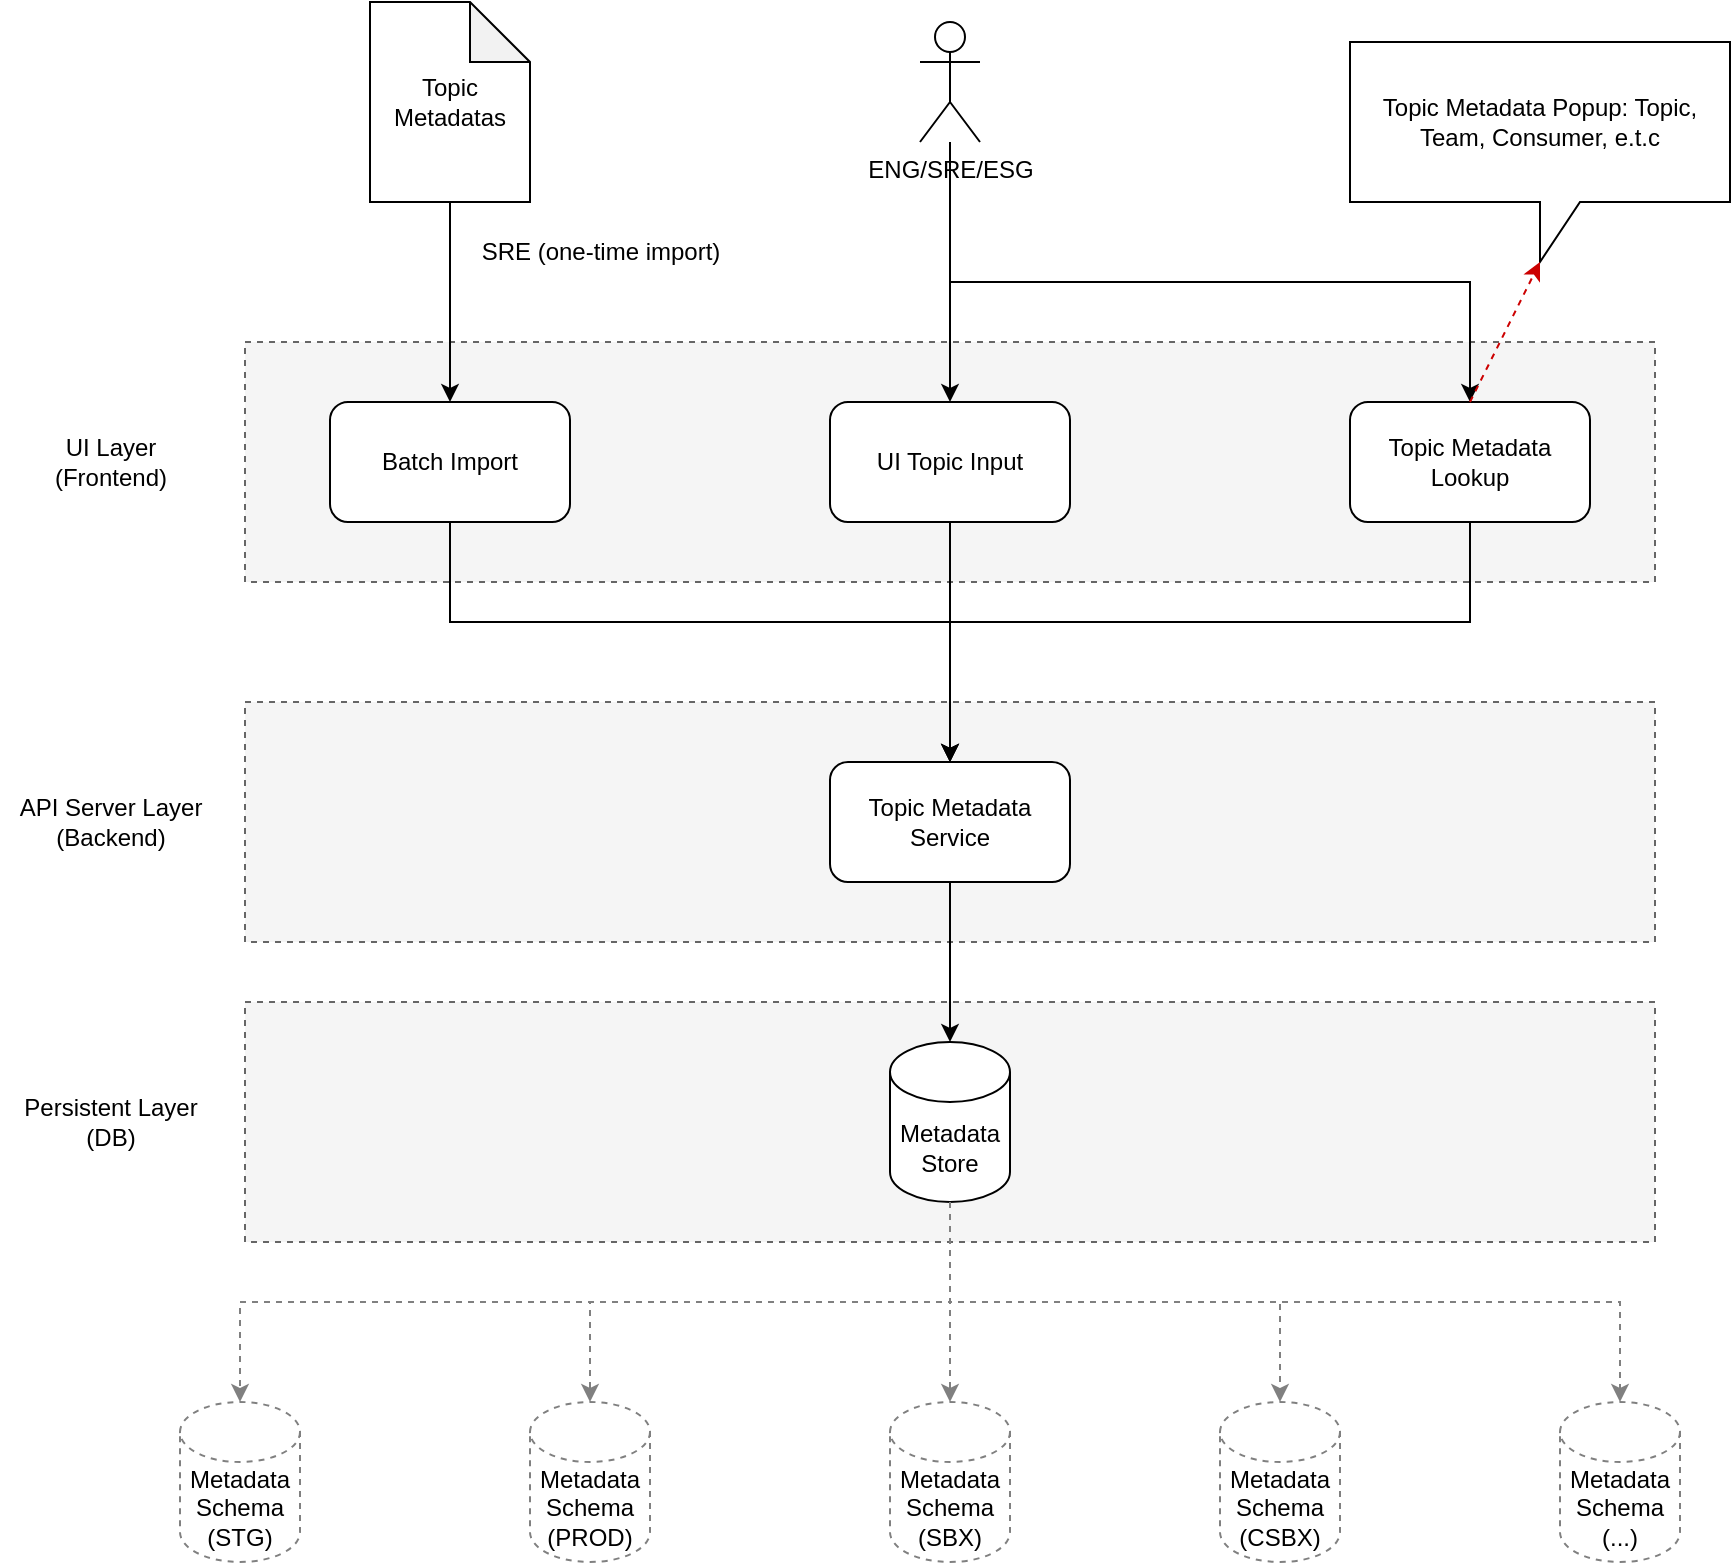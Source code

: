 <mxfile version="24.2.0" type="github">
  <diagram name="Page-1" id="Di3P7CJWVdKyWvqaVjat">
    <mxGraphModel dx="3116" dy="862" grid="1" gridSize="10" guides="1" tooltips="1" connect="1" arrows="1" fold="1" page="1" pageScale="1" pageWidth="850" pageHeight="1100" math="0" shadow="0">
      <root>
        <mxCell id="0" />
        <mxCell id="1" parent="0" />
        <mxCell id="97cHICTSzENazOM_6jGO-34" value="" style="rounded=0;whiteSpace=wrap;html=1;dashed=1;fillColor=#f5f5f5;fontColor=#333333;strokeColor=#666666;" vertex="1" parent="1">
          <mxGeometry x="82.5" y="550" width="705" height="120" as="geometry" />
        </mxCell>
        <mxCell id="97cHICTSzENazOM_6jGO-33" value="" style="rounded=0;whiteSpace=wrap;html=1;dashed=1;fillColor=#f5f5f5;fontColor=#333333;strokeColor=#666666;" vertex="1" parent="1">
          <mxGeometry x="82.5" y="400" width="705" height="120" as="geometry" />
        </mxCell>
        <mxCell id="97cHICTSzENazOM_6jGO-32" value="" style="rounded=0;whiteSpace=wrap;html=1;dashed=1;fillColor=#f5f5f5;fontColor=#333333;strokeColor=#666666;" vertex="1" parent="1">
          <mxGeometry x="82.5" y="220" width="705" height="120" as="geometry" />
        </mxCell>
        <mxCell id="97cHICTSzENazOM_6jGO-15" style="edgeStyle=orthogonalEdgeStyle;rounded=0;orthogonalLoop=1;jettySize=auto;html=1;" edge="1" parent="1" source="97cHICTSzENazOM_6jGO-1" target="97cHICTSzENazOM_6jGO-2">
          <mxGeometry relative="1" as="geometry" />
        </mxCell>
        <mxCell id="97cHICTSzENazOM_6jGO-1" value="Topic Metadatas" style="shape=note;whiteSpace=wrap;html=1;backgroundOutline=1;darkOpacity=0.05;" vertex="1" parent="1">
          <mxGeometry x="145" y="50" width="80" height="100" as="geometry" />
        </mxCell>
        <mxCell id="97cHICTSzENazOM_6jGO-16" style="edgeStyle=orthogonalEdgeStyle;rounded=0;orthogonalLoop=1;jettySize=auto;html=1;entryX=0.5;entryY=0;entryDx=0;entryDy=0;" edge="1" parent="1" source="97cHICTSzENazOM_6jGO-2" target="97cHICTSzENazOM_6jGO-6">
          <mxGeometry relative="1" as="geometry">
            <Array as="points">
              <mxPoint x="185" y="360" />
              <mxPoint x="435" y="360" />
            </Array>
          </mxGeometry>
        </mxCell>
        <mxCell id="97cHICTSzENazOM_6jGO-2" value="Batch Import" style="rounded=1;whiteSpace=wrap;html=1;" vertex="1" parent="1">
          <mxGeometry x="125" y="250" width="120" height="60" as="geometry" />
        </mxCell>
        <mxCell id="97cHICTSzENazOM_6jGO-25" style="edgeStyle=orthogonalEdgeStyle;rounded=0;orthogonalLoop=1;jettySize=auto;html=1;" edge="1" parent="1" source="97cHICTSzENazOM_6jGO-3" target="97cHICTSzENazOM_6jGO-4">
          <mxGeometry relative="1" as="geometry" />
        </mxCell>
        <mxCell id="97cHICTSzENazOM_6jGO-27" style="edgeStyle=orthogonalEdgeStyle;rounded=0;orthogonalLoop=1;jettySize=auto;html=1;" edge="1" parent="1" source="97cHICTSzENazOM_6jGO-3" target="97cHICTSzENazOM_6jGO-7">
          <mxGeometry relative="1" as="geometry">
            <Array as="points">
              <mxPoint x="435" y="190" />
              <mxPoint x="695" y="190" />
            </Array>
          </mxGeometry>
        </mxCell>
        <mxCell id="97cHICTSzENazOM_6jGO-3" value="ENG/SRE/ESG" style="shape=umlActor;verticalLabelPosition=bottom;verticalAlign=top;html=1;outlineConnect=0;" vertex="1" parent="1">
          <mxGeometry x="420" y="60" width="30" height="60" as="geometry" />
        </mxCell>
        <mxCell id="97cHICTSzENazOM_6jGO-17" style="edgeStyle=orthogonalEdgeStyle;rounded=0;orthogonalLoop=1;jettySize=auto;html=1;entryX=0.5;entryY=0;entryDx=0;entryDy=0;" edge="1" parent="1" source="97cHICTSzENazOM_6jGO-4" target="97cHICTSzENazOM_6jGO-6">
          <mxGeometry relative="1" as="geometry" />
        </mxCell>
        <mxCell id="97cHICTSzENazOM_6jGO-4" value="UI Topic Input" style="rounded=1;whiteSpace=wrap;html=1;strokeColor=default;align=center;verticalAlign=middle;fontFamily=Helvetica;fontSize=12;fontColor=default;fillColor=default;" vertex="1" parent="1">
          <mxGeometry x="375" y="250" width="120" height="60" as="geometry" />
        </mxCell>
        <mxCell id="97cHICTSzENazOM_6jGO-20" style="edgeStyle=orthogonalEdgeStyle;rounded=0;orthogonalLoop=1;jettySize=auto;html=1;dashed=1;strokeColor=#808080;" edge="1" parent="1" source="97cHICTSzENazOM_6jGO-5" target="97cHICTSzENazOM_6jGO-9">
          <mxGeometry relative="1" as="geometry">
            <Array as="points">
              <mxPoint x="435" y="700" />
              <mxPoint x="80" y="700" />
            </Array>
          </mxGeometry>
        </mxCell>
        <mxCell id="97cHICTSzENazOM_6jGO-21" style="edgeStyle=orthogonalEdgeStyle;rounded=0;orthogonalLoop=1;jettySize=auto;html=1;dashed=1;strokeColor=#808080;" edge="1" parent="1" source="97cHICTSzENazOM_6jGO-5" target="97cHICTSzENazOM_6jGO-10">
          <mxGeometry relative="1" as="geometry">
            <Array as="points">
              <mxPoint x="435" y="700" />
              <mxPoint x="255" y="700" />
            </Array>
          </mxGeometry>
        </mxCell>
        <mxCell id="97cHICTSzENazOM_6jGO-22" style="edgeStyle=orthogonalEdgeStyle;rounded=0;orthogonalLoop=1;jettySize=auto;html=1;dashed=1;strokeColor=#808080;" edge="1" parent="1" source="97cHICTSzENazOM_6jGO-5" target="97cHICTSzENazOM_6jGO-11">
          <mxGeometry relative="1" as="geometry" />
        </mxCell>
        <mxCell id="97cHICTSzENazOM_6jGO-23" style="edgeStyle=orthogonalEdgeStyle;rounded=0;orthogonalLoop=1;jettySize=auto;html=1;dashed=1;strokeColor=#808080;" edge="1" parent="1" source="97cHICTSzENazOM_6jGO-5" target="97cHICTSzENazOM_6jGO-12">
          <mxGeometry relative="1" as="geometry">
            <Array as="points">
              <mxPoint x="435" y="700" />
              <mxPoint x="600" y="700" />
            </Array>
          </mxGeometry>
        </mxCell>
        <mxCell id="97cHICTSzENazOM_6jGO-5" value="Metadata Store" style="shape=cylinder3;whiteSpace=wrap;html=1;boundedLbl=1;backgroundOutline=1;size=15;" vertex="1" parent="1">
          <mxGeometry x="405" y="570" width="60" height="80" as="geometry" />
        </mxCell>
        <mxCell id="97cHICTSzENazOM_6jGO-6" value="Topic Metadata Service" style="rounded=1;whiteSpace=wrap;html=1;" vertex="1" parent="1">
          <mxGeometry x="375" y="430" width="120" height="60" as="geometry" />
        </mxCell>
        <mxCell id="97cHICTSzENazOM_6jGO-18" style="edgeStyle=orthogonalEdgeStyle;rounded=0;orthogonalLoop=1;jettySize=auto;html=1;entryX=0.5;entryY=0;entryDx=0;entryDy=0;" edge="1" parent="1" source="97cHICTSzENazOM_6jGO-7" target="97cHICTSzENazOM_6jGO-6">
          <mxGeometry relative="1" as="geometry">
            <Array as="points">
              <mxPoint x="695" y="360" />
              <mxPoint x="435" y="360" />
            </Array>
          </mxGeometry>
        </mxCell>
        <mxCell id="97cHICTSzENazOM_6jGO-7" value="Topic Metadata Lookup" style="rounded=1;whiteSpace=wrap;html=1;strokeColor=default;align=center;verticalAlign=middle;fontFamily=Helvetica;fontSize=12;fontColor=default;fillColor=default;" vertex="1" parent="1">
          <mxGeometry x="635" y="250" width="120" height="60" as="geometry" />
        </mxCell>
        <mxCell id="97cHICTSzENazOM_6jGO-8" value="Topic Metadata Popup: Topic, Team, Consumer, e.t.c" style="shape=callout;whiteSpace=wrap;html=1;perimeter=calloutPerimeter;" vertex="1" parent="1">
          <mxGeometry x="635" y="70" width="190" height="110" as="geometry" />
        </mxCell>
        <mxCell id="97cHICTSzENazOM_6jGO-9" value="Metadata Schema (STG)" style="shape=cylinder3;whiteSpace=wrap;html=1;boundedLbl=1;backgroundOutline=1;size=15;dashed=1;strokeColor=#808080;" vertex="1" parent="1">
          <mxGeometry x="50" y="750" width="60" height="80" as="geometry" />
        </mxCell>
        <mxCell id="97cHICTSzENazOM_6jGO-10" value="Metadata Schema (PROD)" style="shape=cylinder3;whiteSpace=wrap;html=1;boundedLbl=1;backgroundOutline=1;size=15;dashed=1;strokeColor=#808080;" vertex="1" parent="1">
          <mxGeometry x="225" y="750" width="60" height="80" as="geometry" />
        </mxCell>
        <mxCell id="97cHICTSzENazOM_6jGO-11" value="Metadata Schema (SBX)" style="shape=cylinder3;whiteSpace=wrap;html=1;boundedLbl=1;backgroundOutline=1;size=15;dashed=1;strokeColor=#808080;" vertex="1" parent="1">
          <mxGeometry x="405" y="750" width="60" height="80" as="geometry" />
        </mxCell>
        <mxCell id="97cHICTSzENazOM_6jGO-12" value="Metadata Schema (CSBX)" style="shape=cylinder3;whiteSpace=wrap;html=1;boundedLbl=1;backgroundOutline=1;size=15;dashed=1;strokeColor=#808080;" vertex="1" parent="1">
          <mxGeometry x="570" y="750" width="60" height="80" as="geometry" />
        </mxCell>
        <mxCell id="97cHICTSzENazOM_6jGO-13" value="Metadata Schema (...)" style="shape=cylinder3;whiteSpace=wrap;html=1;boundedLbl=1;backgroundOutline=1;size=15;dashed=1;strokeColor=#808080;" vertex="1" parent="1">
          <mxGeometry x="740" y="750" width="60" height="80" as="geometry" />
        </mxCell>
        <mxCell id="97cHICTSzENazOM_6jGO-19" style="edgeStyle=orthogonalEdgeStyle;rounded=0;orthogonalLoop=1;jettySize=auto;html=1;entryX=0.5;entryY=0;entryDx=0;entryDy=0;entryPerimeter=0;" edge="1" parent="1" source="97cHICTSzENazOM_6jGO-6" target="97cHICTSzENazOM_6jGO-5">
          <mxGeometry relative="1" as="geometry" />
        </mxCell>
        <mxCell id="97cHICTSzENazOM_6jGO-24" style="edgeStyle=orthogonalEdgeStyle;rounded=0;orthogonalLoop=1;jettySize=auto;html=1;entryX=0.5;entryY=0;entryDx=0;entryDy=0;entryPerimeter=0;dashed=1;strokeColor=#808080;" edge="1" parent="1" source="97cHICTSzENazOM_6jGO-5" target="97cHICTSzENazOM_6jGO-13">
          <mxGeometry relative="1" as="geometry">
            <Array as="points">
              <mxPoint x="435" y="700" />
              <mxPoint x="770" y="700" />
            </Array>
          </mxGeometry>
        </mxCell>
        <mxCell id="97cHICTSzENazOM_6jGO-26" value="SRE (one-time import)" style="text;html=1;align=center;verticalAlign=middle;resizable=0;points=[];autosize=1;strokeColor=none;fillColor=none;" vertex="1" parent="1">
          <mxGeometry x="190" y="160" width="140" height="30" as="geometry" />
        </mxCell>
        <mxCell id="97cHICTSzENazOM_6jGO-28" style="rounded=0;orthogonalLoop=1;jettySize=auto;html=1;entryX=0;entryY=0;entryDx=95;entryDy=110;entryPerimeter=0;exitX=0.5;exitY=0;exitDx=0;exitDy=0;dashed=1;strokeColor=#CC0000;" edge="1" parent="1" source="97cHICTSzENazOM_6jGO-7" target="97cHICTSzENazOM_6jGO-8">
          <mxGeometry relative="1" as="geometry" />
        </mxCell>
        <mxCell id="97cHICTSzENazOM_6jGO-35" value="UI Layer&lt;br&gt;(Frontend)" style="text;html=1;align=center;verticalAlign=middle;resizable=0;points=[];autosize=1;strokeColor=none;fillColor=none;" vertex="1" parent="1">
          <mxGeometry x="-25" y="260" width="80" height="40" as="geometry" />
        </mxCell>
        <mxCell id="97cHICTSzENazOM_6jGO-37" value="API Server Layer&lt;br&gt;(Backend)" style="text;html=1;align=center;verticalAlign=middle;resizable=0;points=[];autosize=1;strokeColor=none;fillColor=none;" vertex="1" parent="1">
          <mxGeometry x="-40" y="440" width="110" height="40" as="geometry" />
        </mxCell>
        <mxCell id="97cHICTSzENazOM_6jGO-38" value="Persistent Layer&lt;div&gt;(DB)&lt;/div&gt;" style="text;html=1;align=center;verticalAlign=middle;resizable=0;points=[];autosize=1;strokeColor=none;fillColor=none;" vertex="1" parent="1">
          <mxGeometry x="-40" y="590" width="110" height="40" as="geometry" />
        </mxCell>
      </root>
    </mxGraphModel>
  </diagram>
</mxfile>
